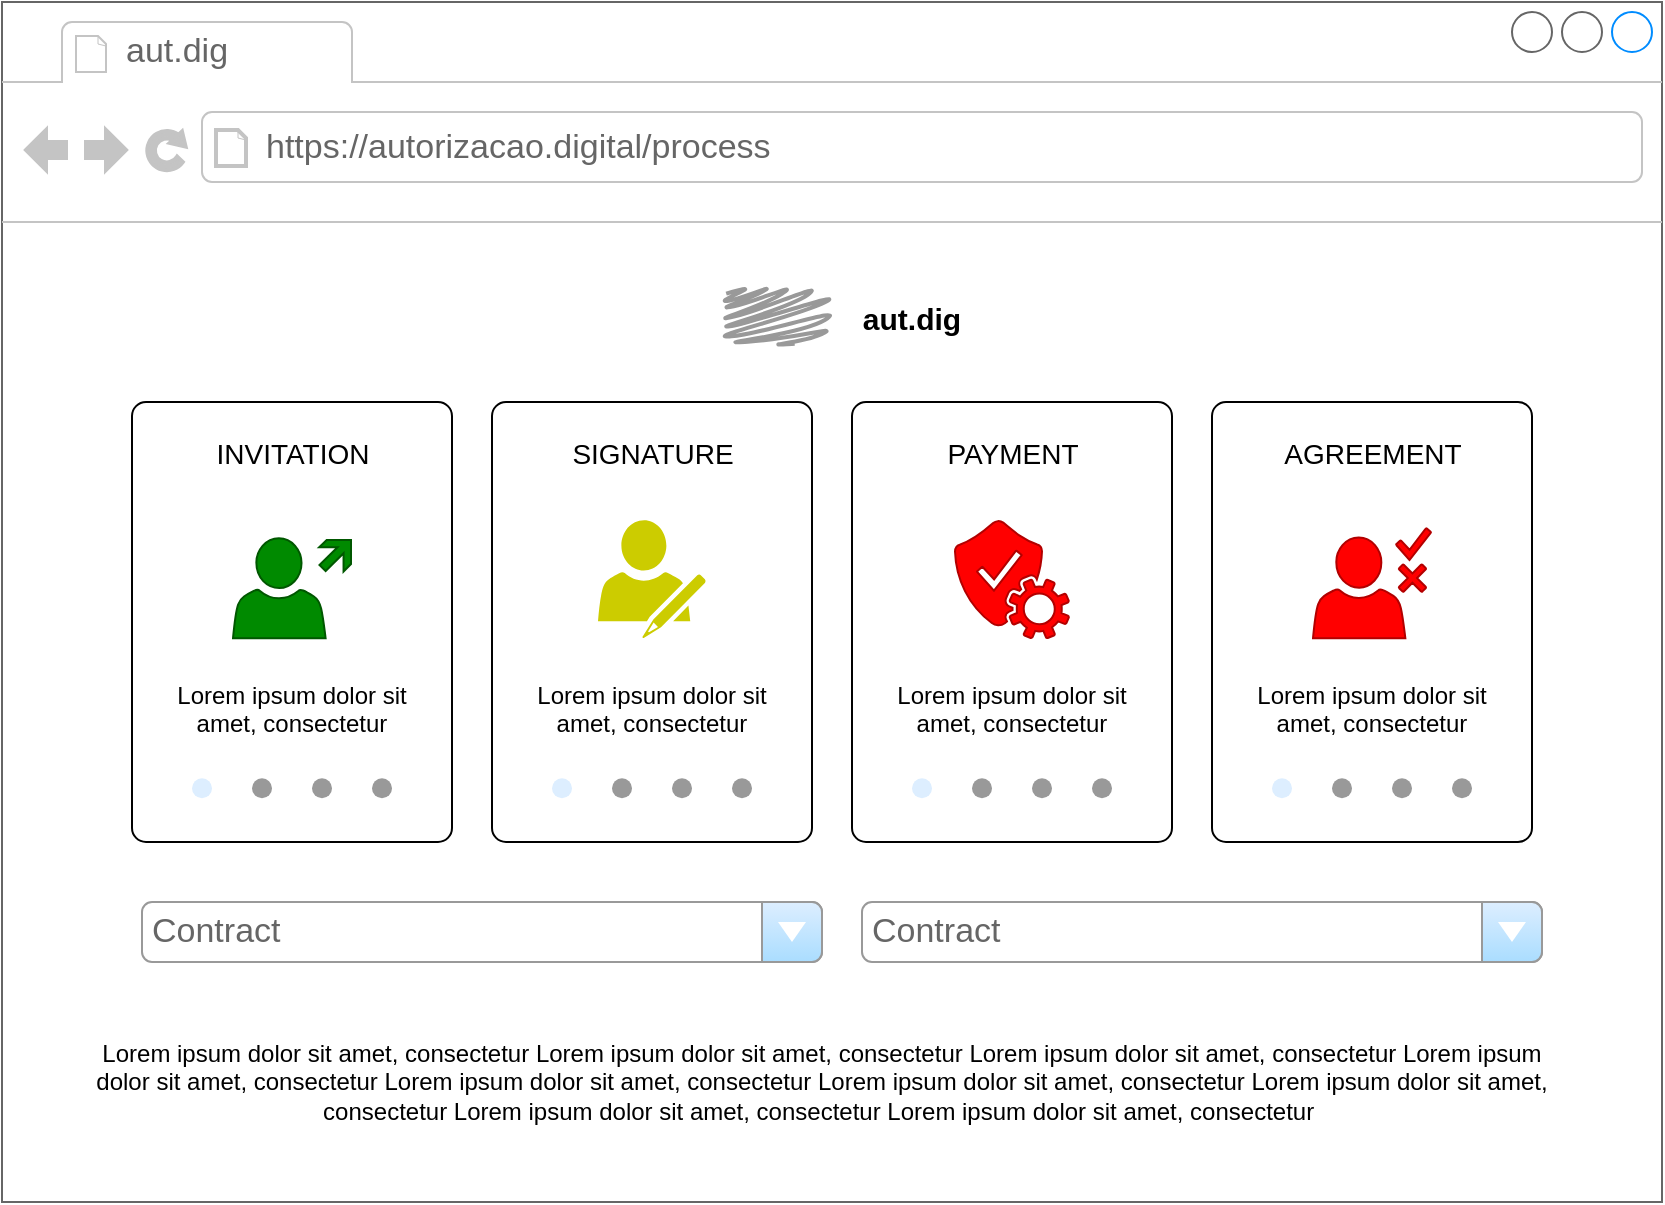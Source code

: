 <mxfile>
    <diagram id="A3qWTJxBf30MFO97emnY" name="Page-1">
        <mxGraphModel dx="1377" dy="1045" grid="1" gridSize="10" guides="1" tooltips="1" connect="1" arrows="1" fold="1" page="1" pageScale="1" pageWidth="850" pageHeight="1100" math="0" shadow="0">
            <root>
                <mxCell id="0"/>
                <mxCell id="1" parent="0"/>
                <mxCell id="2" value="" style="strokeWidth=1;shadow=0;dashed=0;align=center;html=1;shape=mxgraph.mockup.containers.browserWindow;rSize=0;strokeColor=#666666;strokeColor2=#008cff;strokeColor3=#c4c4c4;mainText=,;recursiveResize=0;" parent="1" vertex="1">
                    <mxGeometry x="10" y="10" width="830" height="600" as="geometry"/>
                </mxCell>
                <mxCell id="3" value="aut.dig" style="strokeWidth=1;shadow=0;dashed=0;align=center;html=1;shape=mxgraph.mockup.containers.anchor;fontSize=17;fontColor=#666666;align=left;" parent="2" vertex="1">
                    <mxGeometry x="60" y="12" width="110" height="26" as="geometry"/>
                </mxCell>
                <mxCell id="4" value="https://autorizacao.digital/process" style="strokeWidth=1;shadow=0;dashed=0;align=center;html=1;shape=mxgraph.mockup.containers.anchor;rSize=0;fontSize=17;fontColor=#666666;align=left;" parent="2" vertex="1">
                    <mxGeometry x="130" y="60" width="250" height="26" as="geometry"/>
                </mxCell>
                <mxCell id="20" value="&lt;b&gt;&lt;font style=&quot;font-size: 15px&quot;&gt;aut.dig&lt;/font&gt;&lt;/b&gt;" style="text;html=1;strokeColor=none;fillColor=none;align=center;verticalAlign=middle;whiteSpace=wrap;rounded=0;" parent="2" vertex="1">
                    <mxGeometry x="435" y="148" width="40" height="20" as="geometry"/>
                </mxCell>
                <mxCell id="98" value="&lt;span&gt;Lorem ipsum dolor sit amet, consectetur&amp;nbsp;&lt;/span&gt;Lorem ipsum dolor sit amet, consectetur Lorem ipsum dolor sit amet, consectetur Lorem ipsum dolor sit amet, consectetur Lorem ipsum dolor sit amet, consectetur Lorem ipsum dolor sit amet, consectetur Lorem ipsum dolor sit amet, consectetur Lorem ipsum dolor sit amet, consectetur Lorem ipsum dolor sit amet, consectetur&amp;nbsp;" style="text;spacingTop=-5;whiteSpace=wrap;html=1;align=center;fontSize=12;fontFamily=Helvetica;fillColor=none;strokeColor=none;" parent="2" vertex="1">
                    <mxGeometry x="40" y="517" width="740" height="46.25" as="geometry"/>
                </mxCell>
                <mxCell id="99" value="Contract" style="strokeWidth=1;shadow=0;dashed=0;align=center;html=1;shape=mxgraph.mockup.forms.comboBox;strokeColor=#999999;fillColor=#ddeeff;align=left;fillColor2=#aaddff;mainText=;fontColor=#666666;fontSize=17;spacingLeft=3;" parent="2" vertex="1">
                    <mxGeometry x="70" y="450" width="340" height="30" as="geometry"/>
                </mxCell>
                <mxCell id="97" value="" style="group" parent="2" vertex="1" connectable="0">
                    <mxGeometry x="65" y="200" width="700" height="220" as="geometry"/>
                </mxCell>
                <mxCell id="72" value="" style="rounded=1;whiteSpace=wrap;html=1;absoluteArcSize=1;arcSize=14;strokeWidth=1;" parent="97" vertex="1">
                    <mxGeometry width="160" height="220" as="geometry"/>
                </mxCell>
                <mxCell id="73" value="&lt;span style=&quot;font-weight: normal&quot;&gt;INVITATION&lt;/span&gt;" style="text;strokeColor=none;fillColor=none;html=1;fontSize=14;fontStyle=1;verticalAlign=middle;align=center;" parent="97" vertex="1">
                    <mxGeometry x="10.667" y="11.88" width="138.667" height="27.5" as="geometry"/>
                </mxCell>
                <mxCell id="74" value="&lt;div&gt;&lt;span&gt;Lorem ipsum dolor sit amet, consectetur&lt;/span&gt;&lt;/div&gt;" style="text;spacingTop=-5;whiteSpace=wrap;html=1;align=center;fontSize=12;fontFamily=Helvetica;fillColor=none;strokeColor=none;" parent="97" vertex="1">
                    <mxGeometry x="16" y="138.13" width="128" height="46.25" as="geometry"/>
                </mxCell>
                <mxCell id="75" value="" style="pointerEvents=1;shadow=0;dashed=0;html=1;strokeColor=#005700;labelPosition=center;verticalLabelPosition=bottom;verticalAlign=top;outlineConnect=0;align=center;shape=mxgraph.office.users.user_external;fontSize=14;fillColor=#008a00;fontColor=#ffffff;" parent="97" vertex="1">
                    <mxGeometry x="50.5" y="68.13" width="59" height="50" as="geometry"/>
                </mxCell>
                <mxCell id="76" value="" style="verticalLabelPosition=bottom;shadow=0;dashed=0;align=center;html=1;verticalAlign=top;strokeWidth=1;shape=mxgraph.mockup.navigation.pageControl;fillColor=#999999;strokeColor=#ddeeff;fontSize=14;" parent="97" vertex="1">
                    <mxGeometry x="30" y="178.13" width="100" height="30" as="geometry"/>
                </mxCell>
                <mxCell id="78" value="" style="rounded=1;whiteSpace=wrap;html=1;absoluteArcSize=1;arcSize=14;strokeWidth=1;" parent="97" vertex="1">
                    <mxGeometry x="180" width="160" height="220" as="geometry"/>
                </mxCell>
                <mxCell id="79" value="&lt;span style=&quot;font-weight: normal&quot;&gt;SIGNATURE&lt;/span&gt;" style="text;strokeColor=none;fillColor=none;html=1;fontSize=14;fontStyle=1;verticalAlign=middle;align=center;" parent="97" vertex="1">
                    <mxGeometry x="190.667" y="11.88" width="138.667" height="27.5" as="geometry"/>
                </mxCell>
                <mxCell id="80" value="&lt;div&gt;&lt;span&gt;Lorem ipsum dolor sit amet, consectetur&lt;/span&gt;&lt;/div&gt;" style="text;spacingTop=-5;whiteSpace=wrap;html=1;align=center;fontSize=12;fontFamily=Helvetica;fillColor=none;strokeColor=none;" parent="97" vertex="1">
                    <mxGeometry x="196" y="138.13" width="128" height="46.25" as="geometry"/>
                </mxCell>
                <mxCell id="82" value="" style="verticalLabelPosition=bottom;shadow=0;dashed=0;align=center;html=1;verticalAlign=top;strokeWidth=1;shape=mxgraph.mockup.navigation.pageControl;fillColor=#999999;strokeColor=#ddeeff;fontSize=14;" parent="97" vertex="1">
                    <mxGeometry x="210" y="178.13" width="100" height="30" as="geometry"/>
                </mxCell>
                <mxCell id="83" value="" style="rounded=1;whiteSpace=wrap;html=1;absoluteArcSize=1;arcSize=14;strokeWidth=1;" parent="97" vertex="1">
                    <mxGeometry x="360" width="160" height="220" as="geometry"/>
                </mxCell>
                <mxCell id="84" value="&lt;span style=&quot;font-weight: normal&quot;&gt;PAYMENT&lt;/span&gt;" style="text;strokeColor=none;fillColor=none;html=1;fontSize=14;fontStyle=1;verticalAlign=middle;align=center;" parent="97" vertex="1">
                    <mxGeometry x="370.667" y="11.88" width="138.667" height="27.5" as="geometry"/>
                </mxCell>
                <mxCell id="85" value="&lt;div&gt;&lt;span&gt;Lorem ipsum dolor sit amet, consectetur&lt;/span&gt;&lt;/div&gt;" style="text;spacingTop=-5;whiteSpace=wrap;html=1;align=center;fontSize=12;fontFamily=Helvetica;fillColor=none;strokeColor=none;" parent="97" vertex="1">
                    <mxGeometry x="376" y="138.13" width="128" height="46.25" as="geometry"/>
                </mxCell>
                <mxCell id="87" value="" style="verticalLabelPosition=bottom;shadow=0;dashed=0;align=center;html=1;verticalAlign=top;strokeWidth=1;shape=mxgraph.mockup.navigation.pageControl;fillColor=#999999;strokeColor=#ddeeff;fontSize=14;" parent="97" vertex="1">
                    <mxGeometry x="390" y="178.13" width="100" height="30" as="geometry"/>
                </mxCell>
                <mxCell id="88" value="" style="rounded=1;whiteSpace=wrap;html=1;absoluteArcSize=1;arcSize=14;strokeWidth=1;" parent="97" vertex="1">
                    <mxGeometry x="540" width="160" height="220" as="geometry"/>
                </mxCell>
                <mxCell id="89" value="&lt;span style=&quot;font-weight: normal&quot;&gt;AGREEMENT&lt;/span&gt;" style="text;strokeColor=none;fillColor=none;html=1;fontSize=14;fontStyle=1;verticalAlign=middle;align=center;" parent="97" vertex="1">
                    <mxGeometry x="550.667" y="11.88" width="138.667" height="27.5" as="geometry"/>
                </mxCell>
                <mxCell id="90" value="&lt;div&gt;&lt;span&gt;Lorem ipsum dolor sit amet, consectetur&lt;/span&gt;&lt;/div&gt;" style="text;spacingTop=-5;whiteSpace=wrap;html=1;align=center;fontSize=12;fontFamily=Helvetica;fillColor=none;strokeColor=none;" parent="97" vertex="1">
                    <mxGeometry x="556" y="138.13" width="128" height="46.25" as="geometry"/>
                </mxCell>
                <mxCell id="92" value="" style="verticalLabelPosition=bottom;shadow=0;dashed=0;align=center;html=1;verticalAlign=top;strokeWidth=1;shape=mxgraph.mockup.navigation.pageControl;fillColor=#999999;strokeColor=#ddeeff;fontSize=14;" parent="97" vertex="1">
                    <mxGeometry x="570" y="178.13" width="100" height="30" as="geometry"/>
                </mxCell>
                <mxCell id="94" value="" style="pointerEvents=1;shadow=0;dashed=0;html=1;strokeColor=none;labelPosition=center;verticalLabelPosition=bottom;verticalAlign=top;outlineConnect=0;align=center;shape=mxgraph.office.users.writer;fontSize=14;fillColor=#CCCC00;" parent="97" vertex="1">
                    <mxGeometry x="233" y="59.13" width="54" height="59" as="geometry"/>
                </mxCell>
                <mxCell id="95" value="" style="pointerEvents=1;shadow=0;dashed=0;html=1;strokeColor=#B20000;labelPosition=center;verticalLabelPosition=bottom;verticalAlign=top;outlineConnect=0;align=center;shape=mxgraph.office.services.verification_service;fontSize=14;fontColor=#ffffff;fillColor=#FF0000;" parent="97" vertex="1">
                    <mxGeometry x="411.5" y="59.13" width="57" height="59" as="geometry"/>
                </mxCell>
                <mxCell id="96" value="" style="pointerEvents=1;shadow=0;dashed=0;html=1;strokeColor=#B20000;labelPosition=center;verticalLabelPosition=bottom;verticalAlign=top;outlineConnect=0;align=center;shape=mxgraph.office.users.approver;fontSize=14;fontColor=#ffffff;fillColor=#FF0000;" parent="97" vertex="1">
                    <mxGeometry x="590.5" y="63.13" width="59" height="55" as="geometry"/>
                </mxCell>
                <mxCell id="100" value="Contract" style="strokeWidth=1;shadow=0;dashed=0;align=center;html=1;shape=mxgraph.mockup.forms.comboBox;strokeColor=#999999;fillColor=#ddeeff;align=left;fillColor2=#aaddff;mainText=;fontColor=#666666;fontSize=17;spacingLeft=3;" parent="1" vertex="1">
                    <mxGeometry x="440" y="460" width="340" height="30" as="geometry"/>
                </mxCell>
                <mxCell id="101" value="" style="shape=mxgraph.mockup.markup.scratchOut;shadow=0;dashed=0;html=1;strokeColor=#999999;strokeWidth=2;" vertex="1" parent="1">
                    <mxGeometry x="370" y="153" width="55" height="30" as="geometry"/>
                </mxCell>
            </root>
        </mxGraphModel>
    </diagram>
</mxfile>